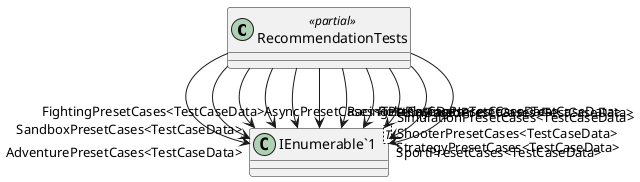 @startuml
class RecommendationTests <<partial>> {
}
class "IEnumerable`1"<T> {
}
RecommendationTests --> "AdventurePresetCases<TestCaseData>" "IEnumerable`1"
RecommendationTests --> "SandboxPresetCases<TestCaseData>" "IEnumerable`1"
RecommendationTests --> "AsyncPresetCases<TestCaseData>" "IEnumerable`1"
RecommendationTests --> "TurnBasedPresetCases<TestCaseData>" "IEnumerable`1"
RecommendationTests --> "FightingPresetCases<TestCaseData>" "IEnumerable`1"
RecommendationTests --> "RacingPresetCases<TestCaseData>" "IEnumerable`1"
RecommendationTests --> "RolePlayingPresetCases<TestCaseData>" "IEnumerable`1"
RecommendationTests --> "ShooterPresetCases<TestCaseData>" "IEnumerable`1"
RecommendationTests --> "SimulationPresetCases<TestCaseData>" "IEnumerable`1"
RecommendationTests --> "StrategyPresetCases<TestCaseData>" "IEnumerable`1"
RecommendationTests --> "SportPresetCases<TestCaseData>" "IEnumerable`1"
@enduml
